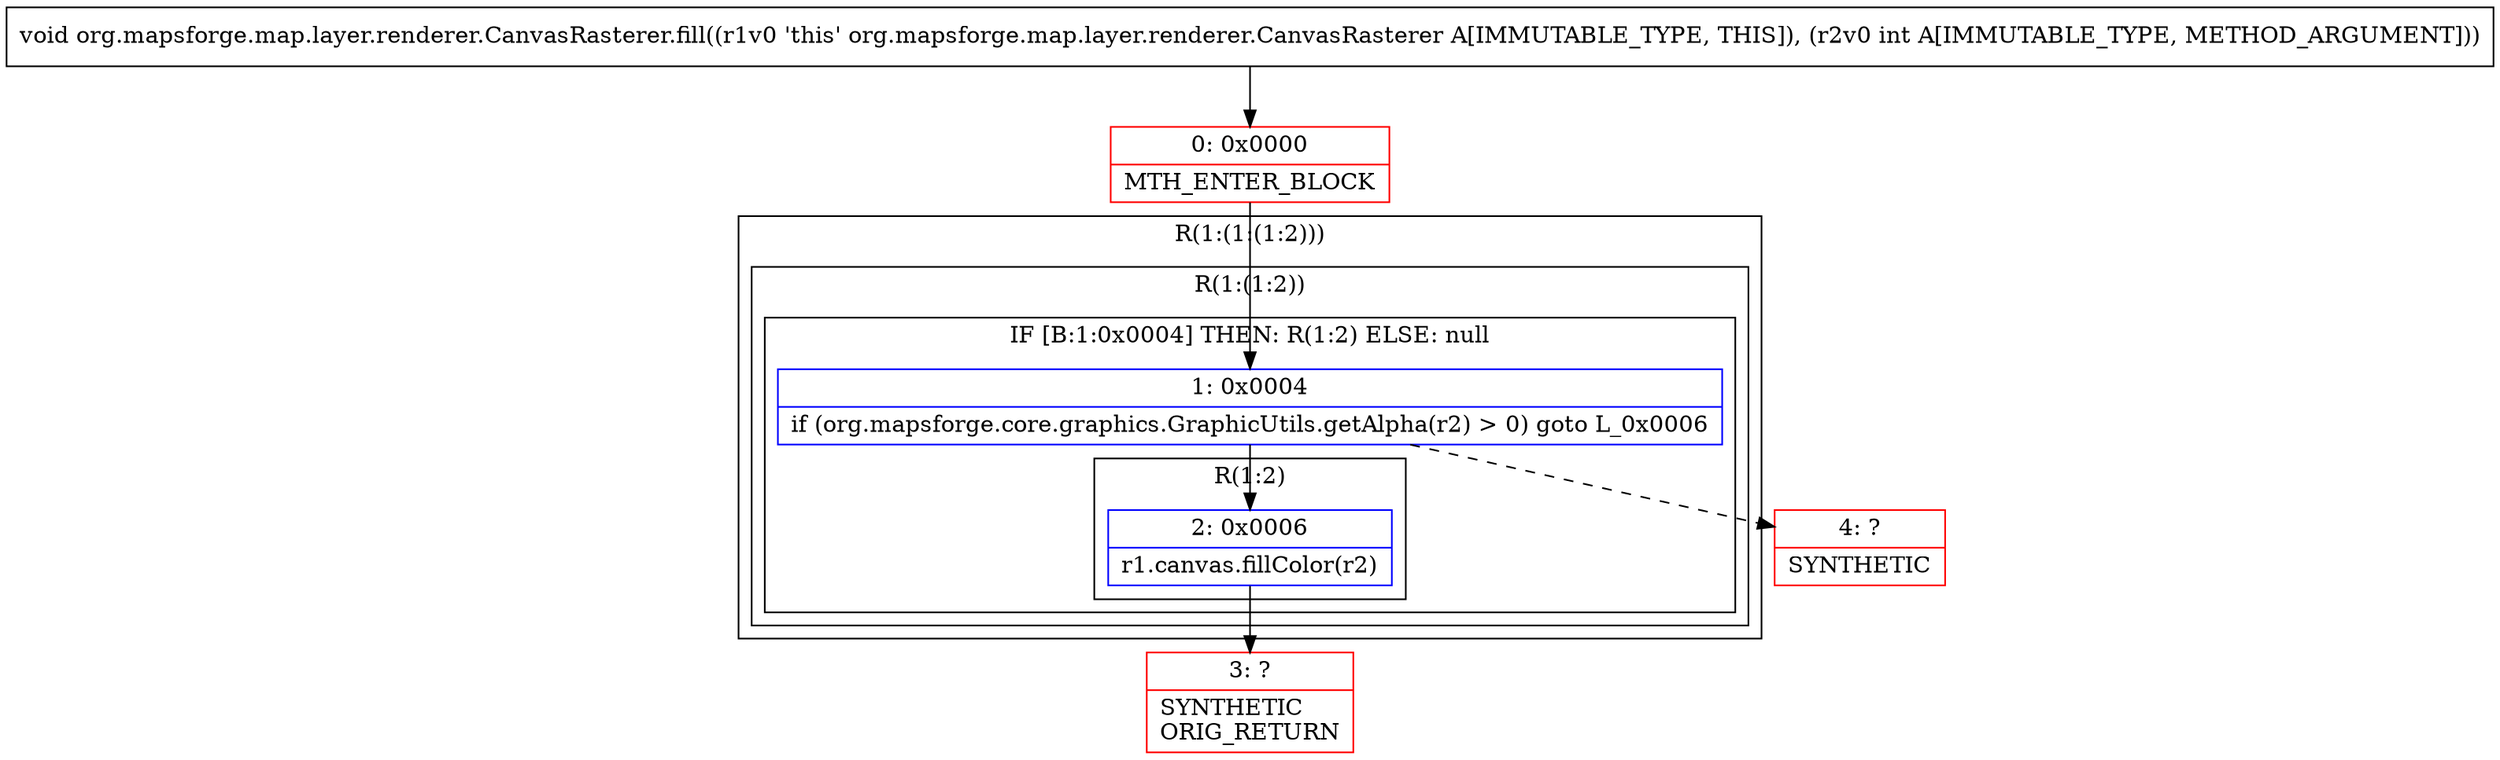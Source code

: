 digraph "CFG fororg.mapsforge.map.layer.renderer.CanvasRasterer.fill(I)V" {
subgraph cluster_Region_1239186460 {
label = "R(1:(1:(1:2)))";
node [shape=record,color=blue];
subgraph cluster_Region_868419948 {
label = "R(1:(1:2))";
node [shape=record,color=blue];
subgraph cluster_IfRegion_202222297 {
label = "IF [B:1:0x0004] THEN: R(1:2) ELSE: null";
node [shape=record,color=blue];
Node_1 [shape=record,label="{1\:\ 0x0004|if (org.mapsforge.core.graphics.GraphicUtils.getAlpha(r2) \> 0) goto L_0x0006\l}"];
subgraph cluster_Region_2030251666 {
label = "R(1:2)";
node [shape=record,color=blue];
Node_2 [shape=record,label="{2\:\ 0x0006|r1.canvas.fillColor(r2)\l}"];
}
}
}
}
Node_0 [shape=record,color=red,label="{0\:\ 0x0000|MTH_ENTER_BLOCK\l}"];
Node_3 [shape=record,color=red,label="{3\:\ ?|SYNTHETIC\lORIG_RETURN\l}"];
Node_4 [shape=record,color=red,label="{4\:\ ?|SYNTHETIC\l}"];
MethodNode[shape=record,label="{void org.mapsforge.map.layer.renderer.CanvasRasterer.fill((r1v0 'this' org.mapsforge.map.layer.renderer.CanvasRasterer A[IMMUTABLE_TYPE, THIS]), (r2v0 int A[IMMUTABLE_TYPE, METHOD_ARGUMENT])) }"];
MethodNode -> Node_0;
Node_1 -> Node_2;
Node_1 -> Node_4[style=dashed];
Node_2 -> Node_3;
Node_0 -> Node_1;
}

